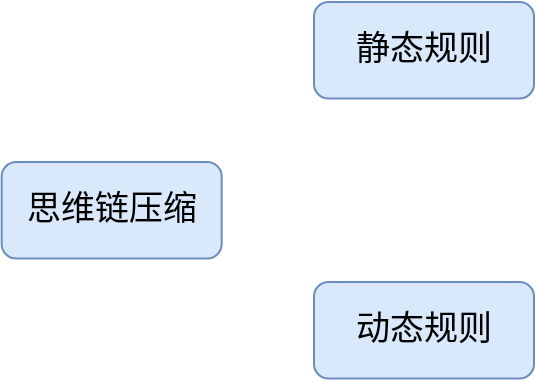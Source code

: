 <mxfile version="28.2.7">
  <diagram name="第 1 页" id="tXLQk9LSS77p4pK74QhN">
    <mxGraphModel dx="1034" dy="588" grid="1" gridSize="10" guides="1" tooltips="1" connect="1" arrows="1" fold="1" page="1" pageScale="1" pageWidth="827" pageHeight="1169" math="0" shadow="0">
      <root>
        <mxCell id="0" />
        <mxCell id="1" parent="0" />
        <mxCell id="ufLeqFj3SaRQAWVy4F6e-2" value="&lt;font style=&quot;font-size: 17px;&quot;&gt;&lt;span style=&quot;text-wrap-mode: nowrap;&quot;&gt;思维链压缩&lt;/span&gt;&lt;/font&gt;" style="rounded=1;whiteSpace=wrap;html=1;fillColor=#dae8fc;strokeColor=#6c8ebf;fontFamily=Kaiti;" vertex="1" parent="1">
          <mxGeometry x="153.83" y="140" width="110" height="48.25" as="geometry" />
        </mxCell>
        <mxCell id="ufLeqFj3SaRQAWVy4F6e-3" value="&lt;span style=&quot;font-size: 17px; text-wrap-mode: nowrap;&quot;&gt;静态规则&lt;/span&gt;" style="rounded=1;whiteSpace=wrap;html=1;fillColor=#dae8fc;strokeColor=#6c8ebf;fontFamily=Kaiti;" vertex="1" parent="1">
          <mxGeometry x="310" y="60" width="110" height="48.25" as="geometry" />
        </mxCell>
        <mxCell id="ufLeqFj3SaRQAWVy4F6e-4" value="&lt;span style=&quot;font-size: 17px; text-wrap-mode: nowrap;&quot;&gt;动态规则&lt;/span&gt;" style="rounded=1;whiteSpace=wrap;html=1;fillColor=#dae8fc;strokeColor=#6c8ebf;fontFamily=Kaiti;" vertex="1" parent="1">
          <mxGeometry x="310" y="200" width="110" height="48.25" as="geometry" />
        </mxCell>
      </root>
    </mxGraphModel>
  </diagram>
</mxfile>
